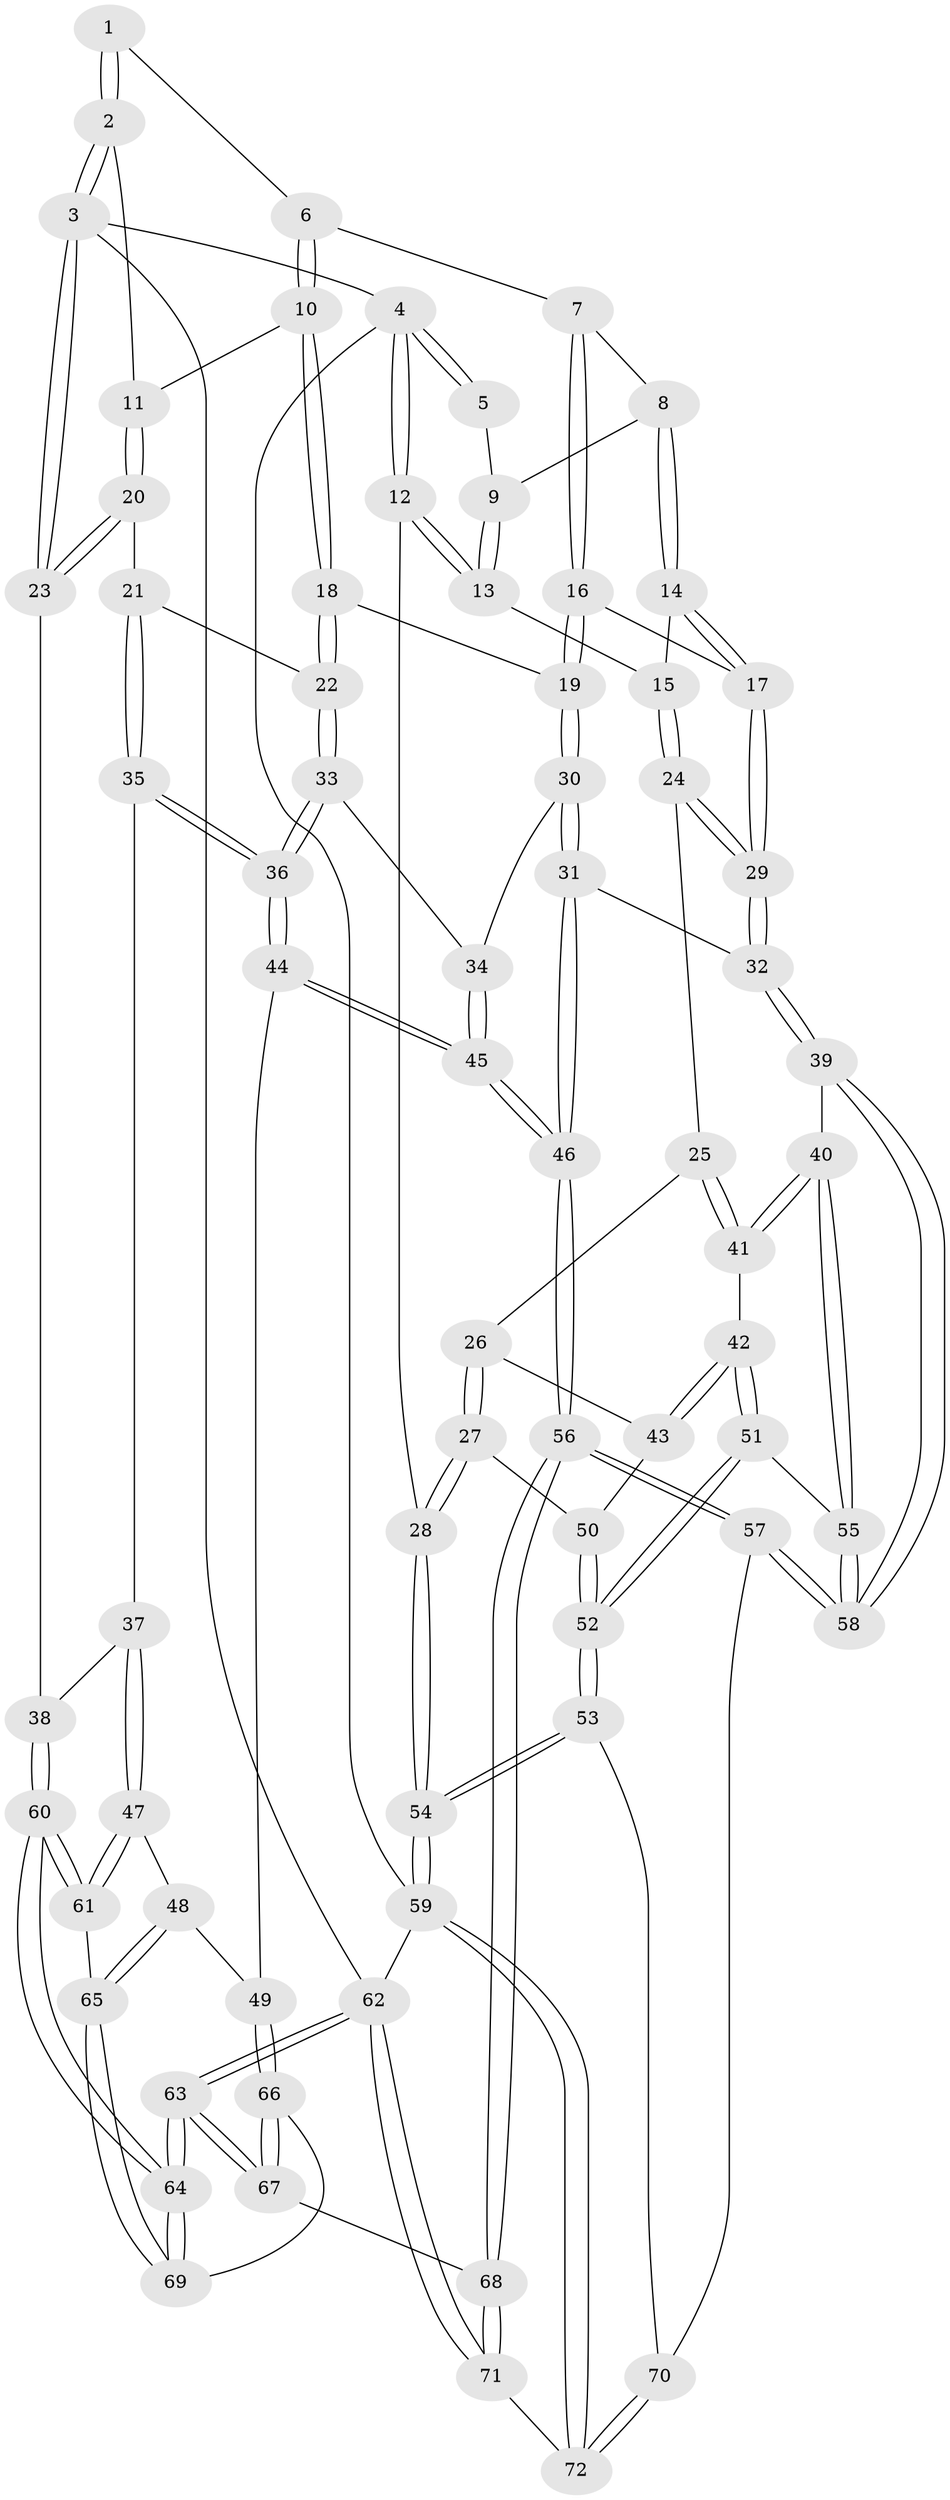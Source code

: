 // Generated by graph-tools (version 1.1) at 2025/27/03/09/25 03:27:07]
// undirected, 72 vertices, 177 edges
graph export_dot {
graph [start="1"]
  node [color=gray90,style=filled];
  1 [pos="+0.44533493688153447+0"];
  2 [pos="+0.7788456053051683+0"];
  3 [pos="+1+0"];
  4 [pos="+0+0"];
  5 [pos="+0.34297805772085893+0"];
  6 [pos="+0.49290144459002905+0.09523075986652436"];
  7 [pos="+0.45498143567508725+0.12415266883138291"];
  8 [pos="+0.33484877137648067+0.04490949728078189"];
  9 [pos="+0.30646748550209973+0"];
  10 [pos="+0.7091184356974971+0.15270892425516078"];
  11 [pos="+0.724038854499543+0.1435758676925591"];
  12 [pos="+0+0.013304139396458583"];
  13 [pos="+0.10937252131381593+0.18220469664120367"];
  14 [pos="+0.3478481652076042+0.25120603857896123"];
  15 [pos="+0.14463079753594457+0.23355405268017823"];
  16 [pos="+0.45820217975636257+0.23053908400773887"];
  17 [pos="+0.3614427496578683+0.26154263680298"];
  18 [pos="+0.5984266519478209+0.25479690282782"];
  19 [pos="+0.5963923433883679+0.25613332687004603"];
  20 [pos="+0.7883913083253241+0.20766432135477933"];
  21 [pos="+0.8199027112826278+0.3307317744219301"];
  22 [pos="+0.7009003095158342+0.39298789158800934"];
  23 [pos="+1+0.22196051270986453"];
  24 [pos="+0.1404364453772781+0.3170615189261782"];
  25 [pos="+0.12258697211166843+0.3544180403749013"];
  26 [pos="+0.12169490542938699+0.35556025819586284"];
  27 [pos="+0+0.44469798940785543"];
  28 [pos="+0+0.44713787718869624"];
  29 [pos="+0.36700639670465945+0.4614281558567493"];
  30 [pos="+0.5502302016115809+0.4204872877011134"];
  31 [pos="+0.5125736021756676+0.4551933283258608"];
  32 [pos="+0.370771672764023+0.4730350105432234"];
  33 [pos="+0.6843129294647236+0.44429284932681506"];
  34 [pos="+0.5981197268004869+0.4340847533483258"];
  35 [pos="+0.8747213122747972+0.4326532664939101"];
  36 [pos="+0.768808871789606+0.520423285241818"];
  37 [pos="+0.8912237531003703+0.43632683310273473"];
  38 [pos="+1+0.4502491180604382"];
  39 [pos="+0.3501148359562148+0.5083768781840795"];
  40 [pos="+0.336950957495306+0.5128595221460249"];
  41 [pos="+0.26820574909963635+0.5149538284123744"];
  42 [pos="+0.1894033254186104+0.5333984506681864"];
  43 [pos="+0.12937189433499466+0.5088328619083582"];
  44 [pos="+0.7371872101745991+0.6043065545780677"];
  45 [pos="+0.7147135208310766+0.6122172810712614"];
  46 [pos="+0.6269002487262667+0.653333972427246"];
  47 [pos="+0.8976146140098364+0.6509935514411812"];
  48 [pos="+0.8062176926187897+0.6373188512363315"];
  49 [pos="+0.7448095480729052+0.610406373506682"];
  50 [pos="+0.08641422709092375+0.5219432269945339"];
  51 [pos="+0.12244052176798394+0.7354533192267491"];
  52 [pos="+0+0.8522269910378978"];
  53 [pos="+0+0.9285081955450057"];
  54 [pos="+0+1"];
  55 [pos="+0.22218158537451643+0.694869919516428"];
  56 [pos="+0.5500149304755391+0.7720948294720437"];
  57 [pos="+0.4534387304956023+0.7620840543691688"];
  58 [pos="+0.4493624460066499+0.7565755920232082"];
  59 [pos="+0+1"];
  60 [pos="+1+0.708395831845865"];
  61 [pos="+0.9697526467738347+0.6864598912370179"];
  62 [pos="+1+1"];
  63 [pos="+1+1"];
  64 [pos="+1+0.9167459892206437"];
  65 [pos="+0.843132105697646+0.7712020084203519"];
  66 [pos="+0.7937574968483101+0.8205042347147735"];
  67 [pos="+0.76801841818461+0.8657719958777367"];
  68 [pos="+0.6364603566711949+0.8905072700484028"];
  69 [pos="+0.8314690794743682+0.7894091174492899"];
  70 [pos="+0.4184556108239979+0.7975232817251986"];
  71 [pos="+0.5921149073481735+1"];
  72 [pos="+0.31783947665361917+1"];
  1 -- 2;
  1 -- 2;
  1 -- 6;
  2 -- 3;
  2 -- 3;
  2 -- 11;
  3 -- 4;
  3 -- 23;
  3 -- 23;
  3 -- 62;
  4 -- 5;
  4 -- 5;
  4 -- 12;
  4 -- 12;
  4 -- 59;
  5 -- 9;
  6 -- 7;
  6 -- 10;
  6 -- 10;
  7 -- 8;
  7 -- 16;
  7 -- 16;
  8 -- 9;
  8 -- 14;
  8 -- 14;
  9 -- 13;
  9 -- 13;
  10 -- 11;
  10 -- 18;
  10 -- 18;
  11 -- 20;
  11 -- 20;
  12 -- 13;
  12 -- 13;
  12 -- 28;
  13 -- 15;
  14 -- 15;
  14 -- 17;
  14 -- 17;
  15 -- 24;
  15 -- 24;
  16 -- 17;
  16 -- 19;
  16 -- 19;
  17 -- 29;
  17 -- 29;
  18 -- 19;
  18 -- 22;
  18 -- 22;
  19 -- 30;
  19 -- 30;
  20 -- 21;
  20 -- 23;
  20 -- 23;
  21 -- 22;
  21 -- 35;
  21 -- 35;
  22 -- 33;
  22 -- 33;
  23 -- 38;
  24 -- 25;
  24 -- 29;
  24 -- 29;
  25 -- 26;
  25 -- 41;
  25 -- 41;
  26 -- 27;
  26 -- 27;
  26 -- 43;
  27 -- 28;
  27 -- 28;
  27 -- 50;
  28 -- 54;
  28 -- 54;
  29 -- 32;
  29 -- 32;
  30 -- 31;
  30 -- 31;
  30 -- 34;
  31 -- 32;
  31 -- 46;
  31 -- 46;
  32 -- 39;
  32 -- 39;
  33 -- 34;
  33 -- 36;
  33 -- 36;
  34 -- 45;
  34 -- 45;
  35 -- 36;
  35 -- 36;
  35 -- 37;
  36 -- 44;
  36 -- 44;
  37 -- 38;
  37 -- 47;
  37 -- 47;
  38 -- 60;
  38 -- 60;
  39 -- 40;
  39 -- 58;
  39 -- 58;
  40 -- 41;
  40 -- 41;
  40 -- 55;
  40 -- 55;
  41 -- 42;
  42 -- 43;
  42 -- 43;
  42 -- 51;
  42 -- 51;
  43 -- 50;
  44 -- 45;
  44 -- 45;
  44 -- 49;
  45 -- 46;
  45 -- 46;
  46 -- 56;
  46 -- 56;
  47 -- 48;
  47 -- 61;
  47 -- 61;
  48 -- 49;
  48 -- 65;
  48 -- 65;
  49 -- 66;
  49 -- 66;
  50 -- 52;
  50 -- 52;
  51 -- 52;
  51 -- 52;
  51 -- 55;
  52 -- 53;
  52 -- 53;
  53 -- 54;
  53 -- 54;
  53 -- 70;
  54 -- 59;
  54 -- 59;
  55 -- 58;
  55 -- 58;
  56 -- 57;
  56 -- 57;
  56 -- 68;
  56 -- 68;
  57 -- 58;
  57 -- 58;
  57 -- 70;
  59 -- 72;
  59 -- 72;
  59 -- 62;
  60 -- 61;
  60 -- 61;
  60 -- 64;
  60 -- 64;
  61 -- 65;
  62 -- 63;
  62 -- 63;
  62 -- 71;
  62 -- 71;
  63 -- 64;
  63 -- 64;
  63 -- 67;
  63 -- 67;
  64 -- 69;
  64 -- 69;
  65 -- 69;
  65 -- 69;
  66 -- 67;
  66 -- 67;
  66 -- 69;
  67 -- 68;
  68 -- 71;
  68 -- 71;
  70 -- 72;
  70 -- 72;
  71 -- 72;
}
